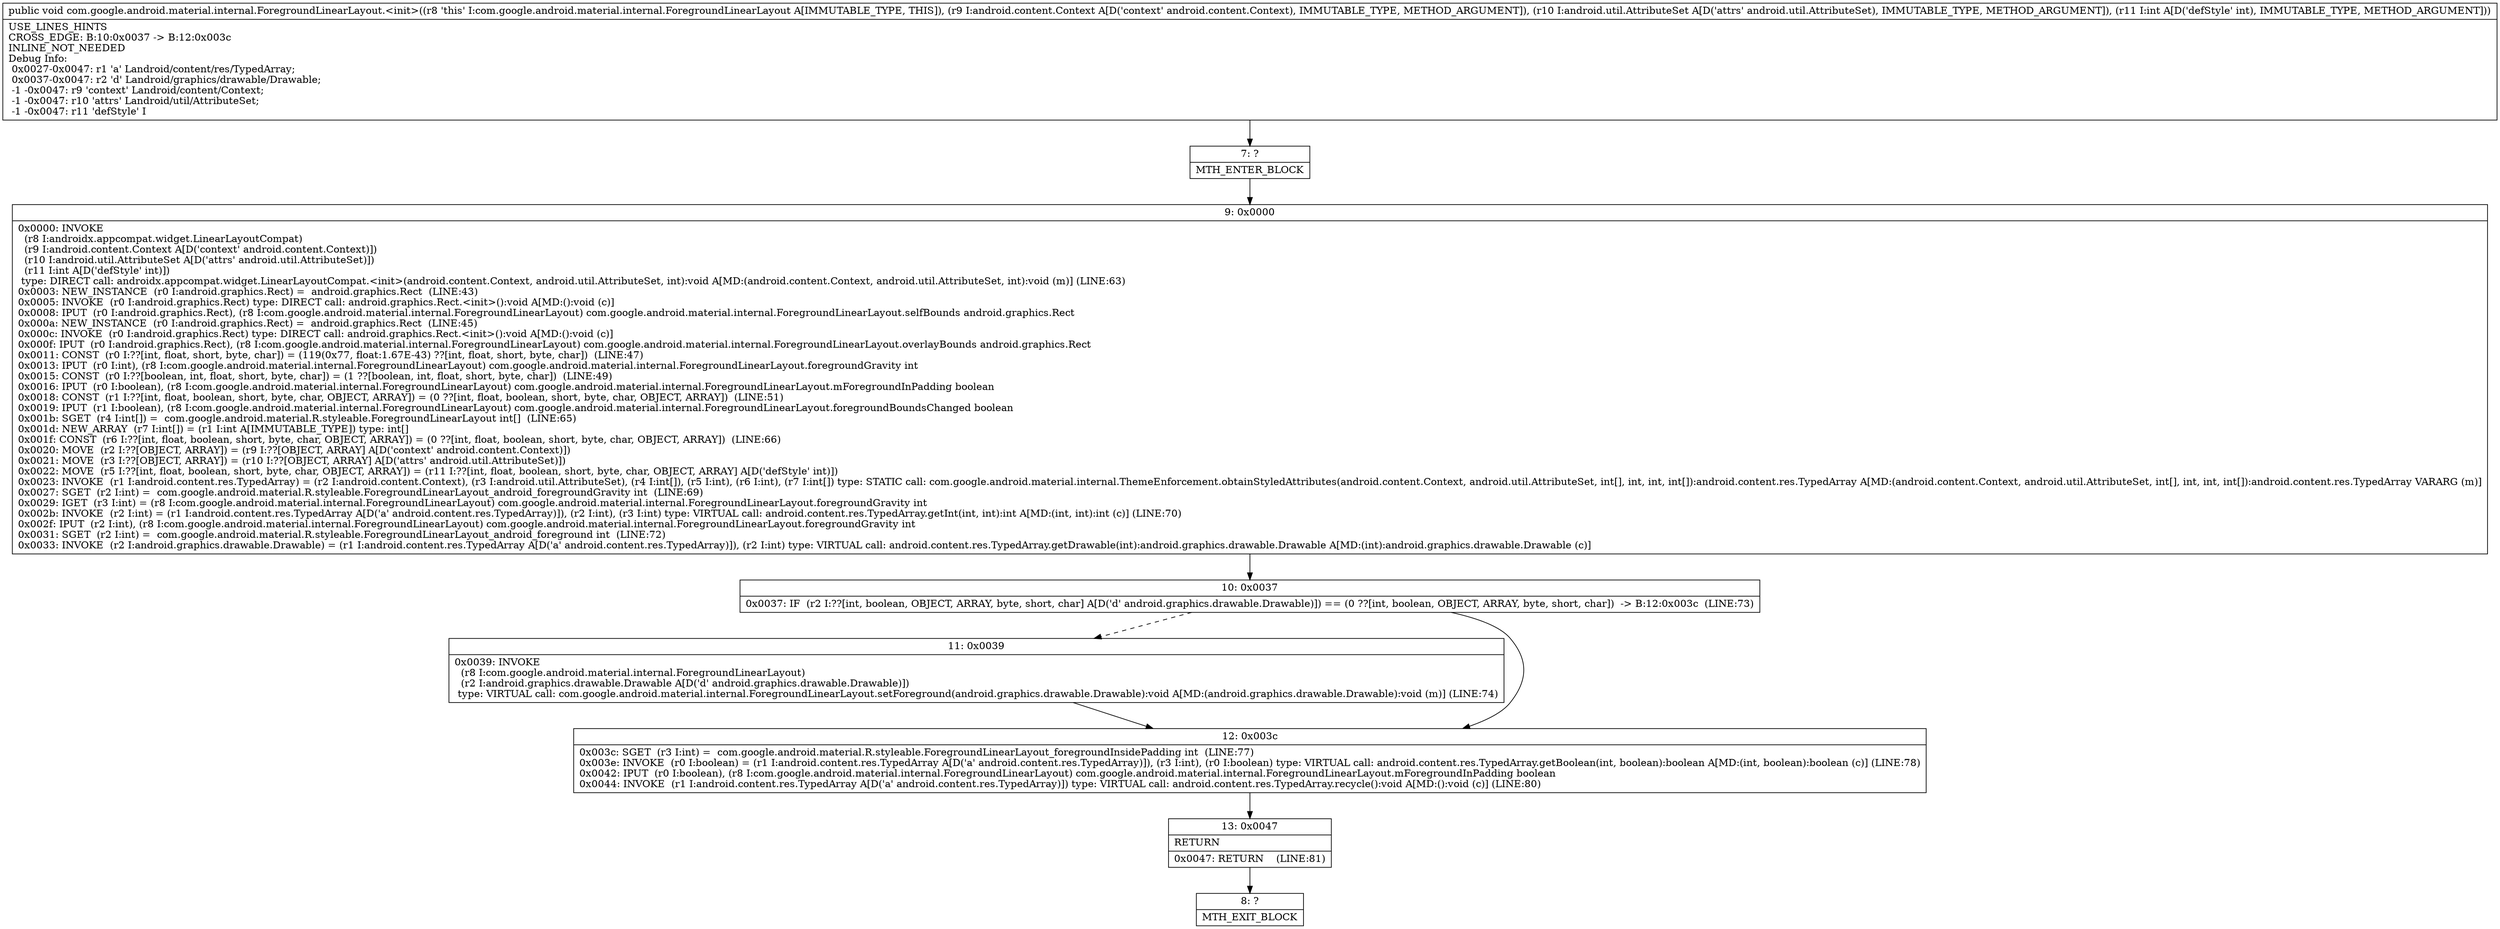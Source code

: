 digraph "CFG forcom.google.android.material.internal.ForegroundLinearLayout.\<init\>(Landroid\/content\/Context;Landroid\/util\/AttributeSet;I)V" {
Node_7 [shape=record,label="{7\:\ ?|MTH_ENTER_BLOCK\l}"];
Node_9 [shape=record,label="{9\:\ 0x0000|0x0000: INVOKE  \l  (r8 I:androidx.appcompat.widget.LinearLayoutCompat)\l  (r9 I:android.content.Context A[D('context' android.content.Context)])\l  (r10 I:android.util.AttributeSet A[D('attrs' android.util.AttributeSet)])\l  (r11 I:int A[D('defStyle' int)])\l type: DIRECT call: androidx.appcompat.widget.LinearLayoutCompat.\<init\>(android.content.Context, android.util.AttributeSet, int):void A[MD:(android.content.Context, android.util.AttributeSet, int):void (m)] (LINE:63)\l0x0003: NEW_INSTANCE  (r0 I:android.graphics.Rect) =  android.graphics.Rect  (LINE:43)\l0x0005: INVOKE  (r0 I:android.graphics.Rect) type: DIRECT call: android.graphics.Rect.\<init\>():void A[MD:():void (c)]\l0x0008: IPUT  (r0 I:android.graphics.Rect), (r8 I:com.google.android.material.internal.ForegroundLinearLayout) com.google.android.material.internal.ForegroundLinearLayout.selfBounds android.graphics.Rect \l0x000a: NEW_INSTANCE  (r0 I:android.graphics.Rect) =  android.graphics.Rect  (LINE:45)\l0x000c: INVOKE  (r0 I:android.graphics.Rect) type: DIRECT call: android.graphics.Rect.\<init\>():void A[MD:():void (c)]\l0x000f: IPUT  (r0 I:android.graphics.Rect), (r8 I:com.google.android.material.internal.ForegroundLinearLayout) com.google.android.material.internal.ForegroundLinearLayout.overlayBounds android.graphics.Rect \l0x0011: CONST  (r0 I:??[int, float, short, byte, char]) = (119(0x77, float:1.67E\-43) ??[int, float, short, byte, char])  (LINE:47)\l0x0013: IPUT  (r0 I:int), (r8 I:com.google.android.material.internal.ForegroundLinearLayout) com.google.android.material.internal.ForegroundLinearLayout.foregroundGravity int \l0x0015: CONST  (r0 I:??[boolean, int, float, short, byte, char]) = (1 ??[boolean, int, float, short, byte, char])  (LINE:49)\l0x0016: IPUT  (r0 I:boolean), (r8 I:com.google.android.material.internal.ForegroundLinearLayout) com.google.android.material.internal.ForegroundLinearLayout.mForegroundInPadding boolean \l0x0018: CONST  (r1 I:??[int, float, boolean, short, byte, char, OBJECT, ARRAY]) = (0 ??[int, float, boolean, short, byte, char, OBJECT, ARRAY])  (LINE:51)\l0x0019: IPUT  (r1 I:boolean), (r8 I:com.google.android.material.internal.ForegroundLinearLayout) com.google.android.material.internal.ForegroundLinearLayout.foregroundBoundsChanged boolean \l0x001b: SGET  (r4 I:int[]) =  com.google.android.material.R.styleable.ForegroundLinearLayout int[]  (LINE:65)\l0x001d: NEW_ARRAY  (r7 I:int[]) = (r1 I:int A[IMMUTABLE_TYPE]) type: int[] \l0x001f: CONST  (r6 I:??[int, float, boolean, short, byte, char, OBJECT, ARRAY]) = (0 ??[int, float, boolean, short, byte, char, OBJECT, ARRAY])  (LINE:66)\l0x0020: MOVE  (r2 I:??[OBJECT, ARRAY]) = (r9 I:??[OBJECT, ARRAY] A[D('context' android.content.Context)]) \l0x0021: MOVE  (r3 I:??[OBJECT, ARRAY]) = (r10 I:??[OBJECT, ARRAY] A[D('attrs' android.util.AttributeSet)]) \l0x0022: MOVE  (r5 I:??[int, float, boolean, short, byte, char, OBJECT, ARRAY]) = (r11 I:??[int, float, boolean, short, byte, char, OBJECT, ARRAY] A[D('defStyle' int)]) \l0x0023: INVOKE  (r1 I:android.content.res.TypedArray) = (r2 I:android.content.Context), (r3 I:android.util.AttributeSet), (r4 I:int[]), (r5 I:int), (r6 I:int), (r7 I:int[]) type: STATIC call: com.google.android.material.internal.ThemeEnforcement.obtainStyledAttributes(android.content.Context, android.util.AttributeSet, int[], int, int, int[]):android.content.res.TypedArray A[MD:(android.content.Context, android.util.AttributeSet, int[], int, int, int[]):android.content.res.TypedArray VARARG (m)]\l0x0027: SGET  (r2 I:int) =  com.google.android.material.R.styleable.ForegroundLinearLayout_android_foregroundGravity int  (LINE:69)\l0x0029: IGET  (r3 I:int) = (r8 I:com.google.android.material.internal.ForegroundLinearLayout) com.google.android.material.internal.ForegroundLinearLayout.foregroundGravity int \l0x002b: INVOKE  (r2 I:int) = (r1 I:android.content.res.TypedArray A[D('a' android.content.res.TypedArray)]), (r2 I:int), (r3 I:int) type: VIRTUAL call: android.content.res.TypedArray.getInt(int, int):int A[MD:(int, int):int (c)] (LINE:70)\l0x002f: IPUT  (r2 I:int), (r8 I:com.google.android.material.internal.ForegroundLinearLayout) com.google.android.material.internal.ForegroundLinearLayout.foregroundGravity int \l0x0031: SGET  (r2 I:int) =  com.google.android.material.R.styleable.ForegroundLinearLayout_android_foreground int  (LINE:72)\l0x0033: INVOKE  (r2 I:android.graphics.drawable.Drawable) = (r1 I:android.content.res.TypedArray A[D('a' android.content.res.TypedArray)]), (r2 I:int) type: VIRTUAL call: android.content.res.TypedArray.getDrawable(int):android.graphics.drawable.Drawable A[MD:(int):android.graphics.drawable.Drawable (c)]\l}"];
Node_10 [shape=record,label="{10\:\ 0x0037|0x0037: IF  (r2 I:??[int, boolean, OBJECT, ARRAY, byte, short, char] A[D('d' android.graphics.drawable.Drawable)]) == (0 ??[int, boolean, OBJECT, ARRAY, byte, short, char])  \-\> B:12:0x003c  (LINE:73)\l}"];
Node_11 [shape=record,label="{11\:\ 0x0039|0x0039: INVOKE  \l  (r8 I:com.google.android.material.internal.ForegroundLinearLayout)\l  (r2 I:android.graphics.drawable.Drawable A[D('d' android.graphics.drawable.Drawable)])\l type: VIRTUAL call: com.google.android.material.internal.ForegroundLinearLayout.setForeground(android.graphics.drawable.Drawable):void A[MD:(android.graphics.drawable.Drawable):void (m)] (LINE:74)\l}"];
Node_12 [shape=record,label="{12\:\ 0x003c|0x003c: SGET  (r3 I:int) =  com.google.android.material.R.styleable.ForegroundLinearLayout_foregroundInsidePadding int  (LINE:77)\l0x003e: INVOKE  (r0 I:boolean) = (r1 I:android.content.res.TypedArray A[D('a' android.content.res.TypedArray)]), (r3 I:int), (r0 I:boolean) type: VIRTUAL call: android.content.res.TypedArray.getBoolean(int, boolean):boolean A[MD:(int, boolean):boolean (c)] (LINE:78)\l0x0042: IPUT  (r0 I:boolean), (r8 I:com.google.android.material.internal.ForegroundLinearLayout) com.google.android.material.internal.ForegroundLinearLayout.mForegroundInPadding boolean \l0x0044: INVOKE  (r1 I:android.content.res.TypedArray A[D('a' android.content.res.TypedArray)]) type: VIRTUAL call: android.content.res.TypedArray.recycle():void A[MD:():void (c)] (LINE:80)\l}"];
Node_13 [shape=record,label="{13\:\ 0x0047|RETURN\l|0x0047: RETURN    (LINE:81)\l}"];
Node_8 [shape=record,label="{8\:\ ?|MTH_EXIT_BLOCK\l}"];
MethodNode[shape=record,label="{public void com.google.android.material.internal.ForegroundLinearLayout.\<init\>((r8 'this' I:com.google.android.material.internal.ForegroundLinearLayout A[IMMUTABLE_TYPE, THIS]), (r9 I:android.content.Context A[D('context' android.content.Context), IMMUTABLE_TYPE, METHOD_ARGUMENT]), (r10 I:android.util.AttributeSet A[D('attrs' android.util.AttributeSet), IMMUTABLE_TYPE, METHOD_ARGUMENT]), (r11 I:int A[D('defStyle' int), IMMUTABLE_TYPE, METHOD_ARGUMENT]))  | USE_LINES_HINTS\lCROSS_EDGE: B:10:0x0037 \-\> B:12:0x003c\lINLINE_NOT_NEEDED\lDebug Info:\l  0x0027\-0x0047: r1 'a' Landroid\/content\/res\/TypedArray;\l  0x0037\-0x0047: r2 'd' Landroid\/graphics\/drawable\/Drawable;\l  \-1 \-0x0047: r9 'context' Landroid\/content\/Context;\l  \-1 \-0x0047: r10 'attrs' Landroid\/util\/AttributeSet;\l  \-1 \-0x0047: r11 'defStyle' I\l}"];
MethodNode -> Node_7;Node_7 -> Node_9;
Node_9 -> Node_10;
Node_10 -> Node_11[style=dashed];
Node_10 -> Node_12;
Node_11 -> Node_12;
Node_12 -> Node_13;
Node_13 -> Node_8;
}

